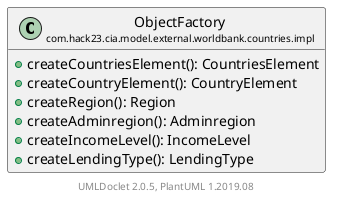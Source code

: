 @startuml
    set namespaceSeparator none
    hide empty fields
    hide empty methods

    class "<size:14>ObjectFactory\n<size:10>com.hack23.cia.model.external.worldbank.countries.impl" as com.hack23.cia.model.external.worldbank.countries.impl.ObjectFactory [[ObjectFactory.html]] {
        +createCountriesElement(): CountriesElement
        +createCountryElement(): CountryElement
        +createRegion(): Region
        +createAdminregion(): Adminregion
        +createIncomeLevel(): IncomeLevel
        +createLendingType(): LendingType
    }

    center footer UMLDoclet 2.0.5, PlantUML 1.2019.08
@enduml

